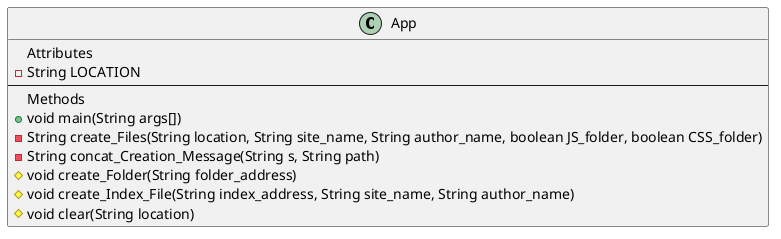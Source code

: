 @startuml
'https://plantuml.com/class-diagram

class App{
    Attributes
    -String LOCATION
--
    Methods
    +void main(String args[])
    -String create_Files(String location, String site_name, String author_name, boolean JS_folder, boolean CSS_folder)
    -String concat_Creation_Message(String s, String path)
    #void create_Folder(String folder_address)
    #void create_Index_File(String index_address, String site_name, String author_name)
    #void clear(String location)
}

@enduml